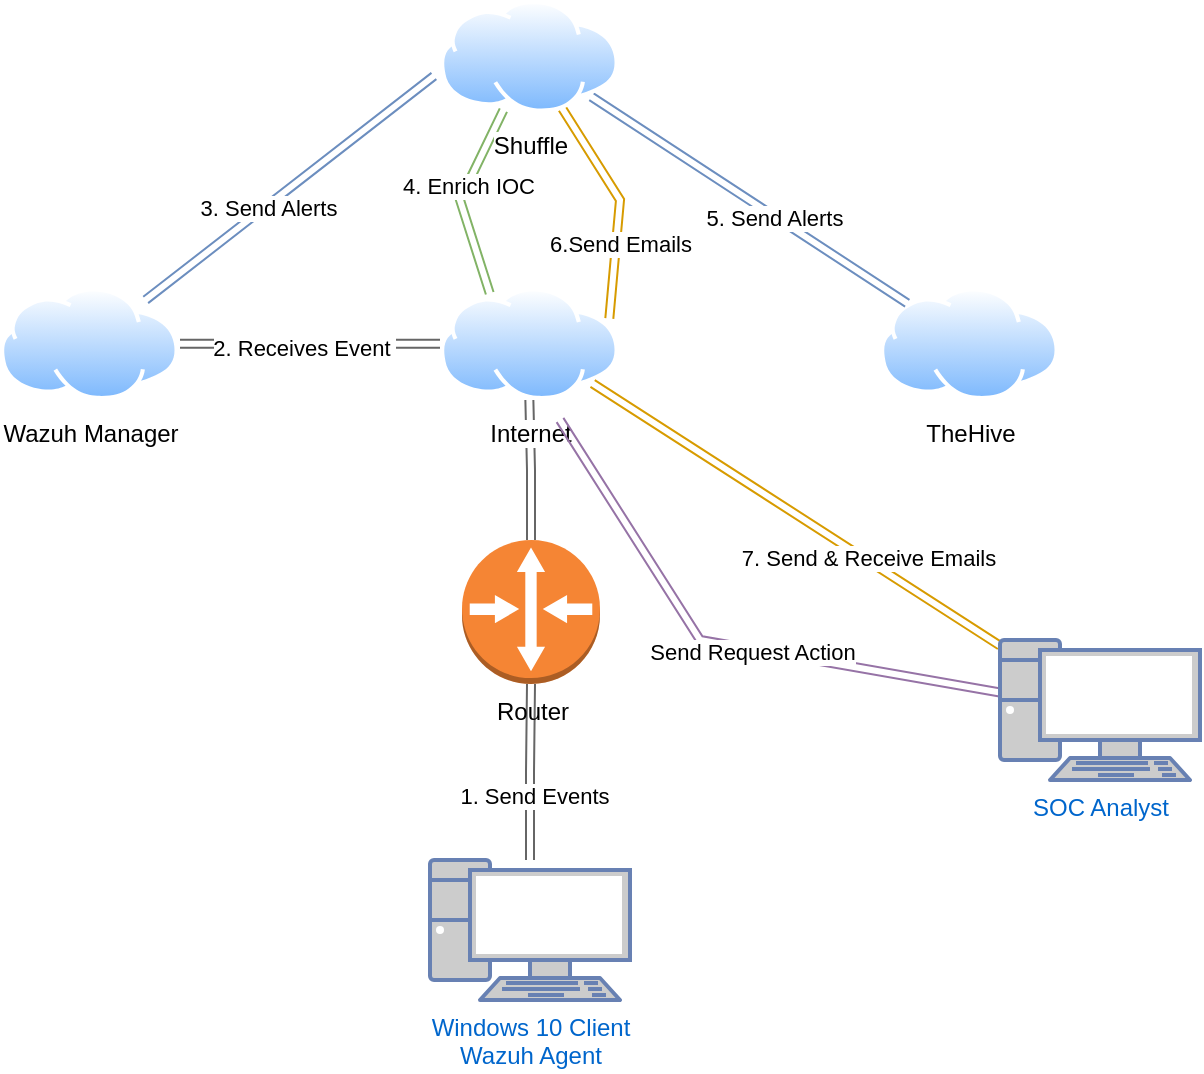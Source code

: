 <mxfile version="25.0.3">
  <diagram name="Page-1" id="bci4x09Kv59lLXyxROZ7">
    <mxGraphModel dx="1434" dy="738" grid="1" gridSize="10" guides="1" tooltips="1" connect="1" arrows="1" fold="1" page="1" pageScale="1" pageWidth="850" pageHeight="1100" math="0" shadow="0">
      <root>
        <mxCell id="0" />
        <mxCell id="1" parent="0" />
        <mxCell id="NUh00WMstrIGhPTZJr8A-9" style="edgeStyle=orthogonalEdgeStyle;rounded=0;orthogonalLoop=1;jettySize=auto;html=1;endArrow=classic;endFill=0;startArrow=classic;startFill=1;shape=link;fillColor=#f5f5f5;strokeColor=#666666;" edge="1" parent="1" source="NUh00WMstrIGhPTZJr8A-2" target="NUh00WMstrIGhPTZJr8A-3">
          <mxGeometry relative="1" as="geometry" />
        </mxCell>
        <mxCell id="NUh00WMstrIGhPTZJr8A-10" value="1. Send Events" style="edgeLabel;html=1;align=center;verticalAlign=middle;resizable=0;points=[];" vertex="1" connectable="0" parent="NUh00WMstrIGhPTZJr8A-9">
          <mxGeometry x="-0.277" y="-2" relative="1" as="geometry">
            <mxPoint as="offset" />
          </mxGeometry>
        </mxCell>
        <mxCell id="NUh00WMstrIGhPTZJr8A-2" value="Windows 10 Client&lt;div&gt;Wazuh Agent&lt;/div&gt;" style="fontColor=#0066CC;verticalAlign=top;verticalLabelPosition=bottom;labelPosition=center;align=center;html=1;outlineConnect=0;fillColor=#CCCCCC;strokeColor=#6881B3;gradientColor=none;gradientDirection=north;strokeWidth=2;shape=mxgraph.networks.pc;" vertex="1" parent="1">
          <mxGeometry x="375" y="460" width="100" height="70" as="geometry" />
        </mxCell>
        <mxCell id="NUh00WMstrIGhPTZJr8A-11" style="edgeStyle=orthogonalEdgeStyle;rounded=0;orthogonalLoop=1;jettySize=auto;html=1;fillColor=#f5f5f5;strokeColor=#666666;shape=link;" edge="1" parent="1" source="NUh00WMstrIGhPTZJr8A-3" target="NUh00WMstrIGhPTZJr8A-4">
          <mxGeometry relative="1" as="geometry" />
        </mxCell>
        <mxCell id="NUh00WMstrIGhPTZJr8A-3" value="Router" style="outlineConnect=0;dashed=0;verticalLabelPosition=bottom;verticalAlign=top;align=center;html=1;shape=mxgraph.aws3.router;fillColor=#F58534;gradientColor=none;" vertex="1" parent="1">
          <mxGeometry x="391" y="300" width="69" height="72" as="geometry" />
        </mxCell>
        <mxCell id="NUh00WMstrIGhPTZJr8A-12" style="edgeStyle=orthogonalEdgeStyle;rounded=0;orthogonalLoop=1;jettySize=auto;html=1;fillColor=#f5f5f5;strokeColor=#666666;shape=link;" edge="1" parent="1" source="NUh00WMstrIGhPTZJr8A-4">
          <mxGeometry relative="1" as="geometry">
            <mxPoint x="250" y="201.85" as="targetPoint" />
          </mxGeometry>
        </mxCell>
        <mxCell id="NUh00WMstrIGhPTZJr8A-13" value="2. Receives Event&amp;nbsp;" style="edgeLabel;html=1;align=center;verticalAlign=middle;resizable=0;points=[];" vertex="1" connectable="0" parent="NUh00WMstrIGhPTZJr8A-12">
          <mxGeometry x="0.057" y="1" relative="1" as="geometry">
            <mxPoint as="offset" />
          </mxGeometry>
        </mxCell>
        <mxCell id="NUh00WMstrIGhPTZJr8A-4" value="Internet" style="image;aspect=fixed;perimeter=ellipsePerimeter;html=1;align=center;shadow=0;dashed=0;spacingTop=3;image=img/lib/active_directory/internet_cloud.svg;" vertex="1" parent="1">
          <mxGeometry x="380" y="173.7" width="89.37" height="56.3" as="geometry" />
        </mxCell>
        <mxCell id="NUh00WMstrIGhPTZJr8A-14" style="rounded=0;orthogonalLoop=1;jettySize=auto;html=1;entryX=-0.034;entryY=0.675;entryDx=0;entryDy=0;shape=link;fillColor=#dae8fc;strokeColor=#6c8ebf;entryPerimeter=0;" edge="1" parent="1" source="NUh00WMstrIGhPTZJr8A-5" target="NUh00WMstrIGhPTZJr8A-7">
          <mxGeometry relative="1" as="geometry" />
        </mxCell>
        <mxCell id="NUh00WMstrIGhPTZJr8A-15" value="3. Send Alerts" style="edgeLabel;html=1;align=center;verticalAlign=middle;resizable=0;points=[];" vertex="1" connectable="0" parent="NUh00WMstrIGhPTZJr8A-14">
          <mxGeometry x="-0.171" relative="1" as="geometry">
            <mxPoint x="1" as="offset" />
          </mxGeometry>
        </mxCell>
        <mxCell id="NUh00WMstrIGhPTZJr8A-5" value="Wazuh Manager" style="image;aspect=fixed;perimeter=ellipsePerimeter;html=1;align=center;shadow=0;dashed=0;spacingTop=3;image=img/lib/active_directory/internet_cloud.svg;" vertex="1" parent="1">
          <mxGeometry x="160" y="173.7" width="89.37" height="56.3" as="geometry" />
        </mxCell>
        <mxCell id="NUh00WMstrIGhPTZJr8A-6" value="TheHive" style="image;aspect=fixed;perimeter=ellipsePerimeter;html=1;align=center;shadow=0;dashed=0;spacingTop=3;image=img/lib/active_directory/internet_cloud.svg;" vertex="1" parent="1">
          <mxGeometry x="600" y="173.7" width="89.37" height="56.3" as="geometry" />
        </mxCell>
        <mxCell id="NUh00WMstrIGhPTZJr8A-16" style="rounded=0;orthogonalLoop=1;jettySize=auto;html=1;entryX=0.25;entryY=0;entryDx=0;entryDy=0;fillColor=#d5e8d4;strokeColor=#82b366;shape=link;" edge="1" parent="1" source="NUh00WMstrIGhPTZJr8A-7" target="NUh00WMstrIGhPTZJr8A-4">
          <mxGeometry relative="1" as="geometry">
            <Array as="points">
              <mxPoint x="390" y="130" />
            </Array>
          </mxGeometry>
        </mxCell>
        <mxCell id="NUh00WMstrIGhPTZJr8A-17" value="4. Enrich IOC" style="edgeLabel;html=1;align=center;verticalAlign=middle;resizable=0;points=[];" vertex="1" connectable="0" parent="NUh00WMstrIGhPTZJr8A-16">
          <mxGeometry x="-0.157" relative="1" as="geometry">
            <mxPoint as="offset" />
          </mxGeometry>
        </mxCell>
        <mxCell id="NUh00WMstrIGhPTZJr8A-18" style="rounded=0;orthogonalLoop=1;jettySize=auto;html=1;shape=link;fillColor=#dae8fc;strokeColor=#6c8ebf;" edge="1" parent="1" source="NUh00WMstrIGhPTZJr8A-7" target="NUh00WMstrIGhPTZJr8A-6">
          <mxGeometry relative="1" as="geometry" />
        </mxCell>
        <mxCell id="NUh00WMstrIGhPTZJr8A-19" value="5. Send Alerts" style="edgeLabel;html=1;align=center;verticalAlign=middle;resizable=0;points=[];" vertex="1" connectable="0" parent="NUh00WMstrIGhPTZJr8A-18">
          <mxGeometry x="0.153" y="-1" relative="1" as="geometry">
            <mxPoint as="offset" />
          </mxGeometry>
        </mxCell>
        <mxCell id="NUh00WMstrIGhPTZJr8A-20" style="rounded=0;orthogonalLoop=1;jettySize=auto;html=1;entryX=1;entryY=0.25;entryDx=0;entryDy=0;shape=link;fillColor=#ffe6cc;strokeColor=#d79b00;" edge="1" parent="1" source="NUh00WMstrIGhPTZJr8A-7" target="NUh00WMstrIGhPTZJr8A-4">
          <mxGeometry relative="1" as="geometry">
            <Array as="points">
              <mxPoint x="470" y="130" />
            </Array>
          </mxGeometry>
        </mxCell>
        <mxCell id="NUh00WMstrIGhPTZJr8A-21" value="6.Send Emails" style="edgeLabel;html=1;align=center;verticalAlign=middle;resizable=0;points=[];" vertex="1" connectable="0" parent="NUh00WMstrIGhPTZJr8A-20">
          <mxGeometry x="0.329" y="2" relative="1" as="geometry">
            <mxPoint as="offset" />
          </mxGeometry>
        </mxCell>
        <mxCell id="NUh00WMstrIGhPTZJr8A-7" value="Shuffle" style="image;aspect=fixed;perimeter=ellipsePerimeter;html=1;align=center;shadow=0;dashed=0;spacingTop=3;image=img/lib/active_directory/internet_cloud.svg;" vertex="1" parent="1">
          <mxGeometry x="380" y="30" width="89.37" height="56.3" as="geometry" />
        </mxCell>
        <mxCell id="NUh00WMstrIGhPTZJr8A-22" style="rounded=0;orthogonalLoop=1;jettySize=auto;html=1;entryX=1;entryY=1;entryDx=0;entryDy=0;fillColor=#ffe6cc;strokeColor=#d79b00;shape=link;" edge="1" parent="1" source="NUh00WMstrIGhPTZJr8A-8" target="NUh00WMstrIGhPTZJr8A-4">
          <mxGeometry relative="1" as="geometry" />
        </mxCell>
        <mxCell id="NUh00WMstrIGhPTZJr8A-23" value="7. Send &amp;amp; Receive Emails" style="edgeLabel;html=1;align=center;verticalAlign=middle;resizable=0;points=[];" vertex="1" connectable="0" parent="NUh00WMstrIGhPTZJr8A-22">
          <mxGeometry x="-0.346" y="-1" relative="1" as="geometry">
            <mxPoint as="offset" />
          </mxGeometry>
        </mxCell>
        <mxCell id="NUh00WMstrIGhPTZJr8A-24" style="rounded=0;orthogonalLoop=1;jettySize=auto;html=1;fillColor=#e1d5e7;strokeColor=#9673a6;shape=link;" edge="1" parent="1" source="NUh00WMstrIGhPTZJr8A-8">
          <mxGeometry relative="1" as="geometry">
            <mxPoint x="440" y="240" as="targetPoint" />
            <Array as="points">
              <mxPoint x="510" y="350" />
            </Array>
          </mxGeometry>
        </mxCell>
        <mxCell id="NUh00WMstrIGhPTZJr8A-25" value="Send Request Action" style="edgeLabel;html=1;align=center;verticalAlign=middle;resizable=0;points=[];" vertex="1" connectable="0" parent="NUh00WMstrIGhPTZJr8A-24">
          <mxGeometry x="-0.111" y="1" relative="1" as="geometry">
            <mxPoint as="offset" />
          </mxGeometry>
        </mxCell>
        <mxCell id="NUh00WMstrIGhPTZJr8A-8" value="SOC Analyst" style="fontColor=#0066CC;verticalAlign=top;verticalLabelPosition=bottom;labelPosition=center;align=center;html=1;outlineConnect=0;fillColor=#CCCCCC;strokeColor=#6881B3;gradientColor=none;gradientDirection=north;strokeWidth=2;shape=mxgraph.networks.pc;" vertex="1" parent="1">
          <mxGeometry x="660" y="350" width="100" height="70" as="geometry" />
        </mxCell>
      </root>
    </mxGraphModel>
  </diagram>
</mxfile>
